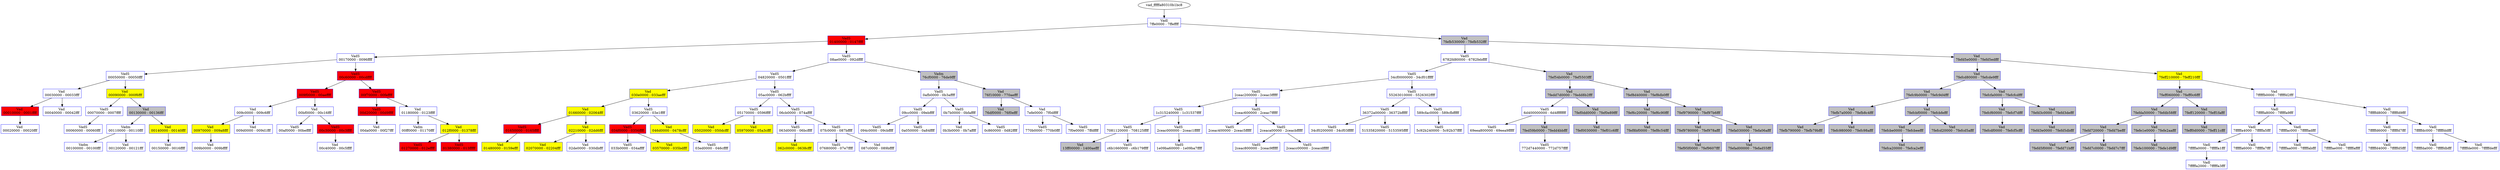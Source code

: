 /* Pid:   4404 */
digraph processtree {
graph [rankdir = "TB"];
vad_fffffa80310b1bc8 -> vad_fffffa80331efde0
vad_fffffa80331efde0 [label = "{ Vadl\n7ffe0000 - 7ffeffff }"shape = "record" color = "blue" style = "filled" fillcolor = "white"];
vad_fffffa80331efde0 -> vad_fffffa8033177990
vad_fffffa8033177990 [label = "{ VadS\n01400000 - 0147ffff }"shape = "record" color = "blue" style = "filled" fillcolor = "red"];
vad_fffffa8033177990 -> vad_fffffa80317c7530
vad_fffffa80317c7530 [label = "{ VadS\n00170000 - 0096ffff }"shape = "record" color = "blue" style = "filled" fillcolor = "white"];
vad_fffffa80317c7530 -> vad_fffffa8032a0ad50
vad_fffffa8032a0ad50 [label = "{ VadS\n00050000 - 00050fff }"shape = "record" color = "blue" style = "filled" fillcolor = "white"];
vad_fffffa8032a0ad50 -> vad_fffffa80327f1b10
vad_fffffa80327f1b10 [label = "{ Vad \n00030000 - 00033fff }"shape = "record" color = "blue" style = "filled" fillcolor = "white"];
vad_fffffa80327f1b10 -> vad_fffffa8032724230
vad_fffffa8032724230 [label = "{ Vad \n00010000 - 0001ffff }"shape = "record" color = "blue" style = "filled" fillcolor = "red"];
vad_fffffa8032724230 -> vad_fffffa80328dda00
vad_fffffa80328dda00 [label = "{ Vad \n00020000 - 00020fff }"shape = "record" color = "blue" style = "filled" fillcolor = "white"];
vad_fffffa80327f1b10 -> vad_fffffa80322f0290
vad_fffffa80322f0290 [label = "{ Vad \n00040000 - 00042fff }"shape = "record" color = "blue" style = "filled" fillcolor = "white"];
vad_fffffa8032a0ad50 -> vad_fffffa8032389890
vad_fffffa8032389890 [label = "{ Vad \n00090000 - 000f6fff }"shape = "record" color = "blue" style = "filled" fillcolor = "yellow"];
vad_fffffa8032389890 -> vad_fffffa8031389430
vad_fffffa8031389430 [label = "{ VadS\n00070000 - 0007ffff }"shape = "record" color = "blue" style = "filled" fillcolor = "white"];
vad_fffffa8031389430 -> vad_fffffa8032d50720
vad_fffffa8032d50720 [label = "{ VadS\n00060000 - 00060fff }"shape = "record" color = "blue" style = "filled" fillcolor = "white"];
vad_fffffa8032389890 -> vad_fffffa80318657f0
vad_fffffa80318657f0 [label = "{ Vad \n00130000 - 00136fff }"shape = "record" color = "blue" style = "filled" fillcolor = "gray"];
vad_fffffa80318657f0 -> vad_fffffa80318361d0
vad_fffffa80318361d0 [label = "{ Vadm\n00110000 - 00110fff }"shape = "record" color = "blue" style = "filled" fillcolor = "white"];
vad_fffffa80318361d0 -> vad_fffffa80339044f0
vad_fffffa80339044f0 [label = "{ Vadm\n00100000 - 00100fff }"shape = "record" color = "blue" style = "filled" fillcolor = "white"];
vad_fffffa80318361d0 -> vad_fffffa8031f0bc20
vad_fffffa8031f0bc20 [label = "{ Vad \n00120000 - 00121fff }"shape = "record" color = "blue" style = "filled" fillcolor = "white"];
vad_fffffa80318657f0 -> vad_fffffa8032724c10
vad_fffffa8032724c10 [label = "{ Vad \n00140000 - 00140fff }"shape = "record" color = "blue" style = "filled" fillcolor = "yellow"];
vad_fffffa8032724c10 -> vad_fffffa803264a7d0
vad_fffffa803264a7d0 [label = "{ Vad \n00150000 - 0016ffff }"shape = "record" color = "blue" style = "filled" fillcolor = "white"];
vad_fffffa80317c7530 -> vad_fffffa80324a4660
vad_fffffa80324a4660 [label = "{ VadS\n00c60000 - 00cdffff }"shape = "record" color = "blue" style = "filled" fillcolor = "red"];
vad_fffffa80324a4660 -> vad_fffffa80326de170
vad_fffffa80326de170 [label = "{ VadS\n009f0000 - 00aeffff }"shape = "record" color = "blue" style = "filled" fillcolor = "red"];
vad_fffffa80326de170 -> vad_fffffa8033961450
vad_fffffa8033961450 [label = "{ Vad \n009c0000 - 009c6fff }"shape = "record" color = "blue" style = "filled" fillcolor = "white"];
vad_fffffa8033961450 -> vad_fffffa803272d3c0
vad_fffffa803272d3c0 [label = "{ Vad \n00970000 - 009a8fff }"shape = "record" color = "blue" style = "filled" fillcolor = "yellow"];
vad_fffffa803272d3c0 -> vad_fffffa80326f0900
vad_fffffa80326f0900 [label = "{ Vad \n009b0000 - 009bffff }"shape = "record" color = "blue" style = "filled" fillcolor = "white"];
vad_fffffa8033961450 -> vad_fffffa8032832260
vad_fffffa8032832260 [label = "{ Vad \n009d0000 - 009d1fff }"shape = "record" color = "blue" style = "filled" fillcolor = "white"];
vad_fffffa80326de170 -> vad_fffffa8033791cd0
vad_fffffa8033791cd0 [label = "{ Vad \n00bf0000 - 00c16fff }"shape = "record" color = "blue" style = "filled" fillcolor = "white"];
vad_fffffa8033791cd0 -> vad_fffffa8032448cd0
vad_fffffa8032448cd0 [label = "{ VadS\n00af0000 - 00beffff }"shape = "record" color = "blue" style = "filled" fillcolor = "white"];
vad_fffffa8033791cd0 -> vad_fffffa803285f520
vad_fffffa803285f520 [label = "{ VadS\n00c30000 - 00c3ffff }"shape = "record" color = "blue" style = "filled" fillcolor = "red"];
vad_fffffa803285f520 -> vad_fffffa8033805680
vad_fffffa8033805680 [label = "{ Vad \n00c40000 - 00c5ffff }"shape = "record" color = "blue" style = "filled" fillcolor = "white"];
vad_fffffa80324a4660 -> vad_fffffa80325648f0
vad_fffffa80325648f0 [label = "{ VadS\n00f70000 - 00feffff }"shape = "record" color = "blue" style = "filled" fillcolor = "red"];
vad_fffffa80325648f0 -> vad_fffffa8031e9e0d0
vad_fffffa8031e9e0d0 [label = "{ VadS\n00d20000 - 00d9ffff }"shape = "record" color = "blue" style = "filled" fillcolor = "red"];
vad_fffffa8031e9e0d0 -> vad_fffffa803258f260
vad_fffffa803258f260 [label = "{ Vad \n00da0000 - 00f27fff }"shape = "record" color = "blue" style = "filled" fillcolor = "white"];
vad_fffffa80325648f0 -> vad_fffffa80337bcb00
vad_fffffa80337bcb00 [label = "{ Vad \n01180000 - 0123ffff }"shape = "record" color = "blue" style = "filled" fillcolor = "white"];
vad_fffffa80337bcb00 -> vad_fffffa80325a8f70
vad_fffffa80325a8f70 [label = "{ Vadm\n00ff0000 - 01170fff }"shape = "record" color = "blue" style = "filled" fillcolor = "white"];
vad_fffffa80337bcb00 -> vad_fffffa80326f9170
vad_fffffa80326f9170 [label = "{ Vad \n012f0000 - 01378fff }"shape = "record" color = "blue" style = "filled" fillcolor = "yellow"];
vad_fffffa80326f9170 -> vad_fffffa803138d5a0
vad_fffffa803138d5a0 [label = "{ VadS\n01270000 - 012effff }"shape = "record" color = "blue" style = "filled" fillcolor = "red"];
vad_fffffa80326f9170 -> vad_fffffa803276f160
vad_fffffa803276f160 [label = "{ VadS\n01380000 - 013fffff }"shape = "record" color = "blue" style = "filled" fillcolor = "red"];
vad_fffffa8033177990 -> vad_fffffa80317c9450
vad_fffffa80317c9450 [label = "{ VadS\n08ae0000 - 092dffff }"shape = "record" color = "blue" style = "filled" fillcolor = "white"];
vad_fffffa80317c9450 -> vad_fffffa80325b6220
vad_fffffa80325b6220 [label = "{ VadS\n04820000 - 0501ffff }"shape = "record" color = "blue" style = "filled" fillcolor = "white"];
vad_fffffa80325b6220 -> vad_fffffa803388e980
vad_fffffa803388e980 [label = "{ Vad \n030e0000 - 033aefff }"shape = "record" color = "blue" style = "filled" fillcolor = "yellow"];
vad_fffffa803388e980 -> vad_fffffa8032566780
vad_fffffa8032566780 [label = "{ Vad \n01660000 - 02064fff }"shape = "record" color = "blue" style = "filled" fillcolor = "yellow"];
vad_fffffa8032566780 -> vad_fffffa80325bd0f0
vad_fffffa80325bd0f0 [label = "{ VadS\n01650000 - 0165ffff }"shape = "record" color = "blue" style = "filled" fillcolor = "red"];
vad_fffffa80325bd0f0 -> vad_fffffa8031e3e170
vad_fffffa8031e3e170 [label = "{ Vad \n01480000 - 0159efff }"shape = "record" color = "blue" style = "filled" fillcolor = "yellow"];
vad_fffffa8032566780 -> vad_fffffa80326fd950
vad_fffffa80326fd950 [label = "{ Vad \n02210000 - 02dd6fff }"shape = "record" color = "blue" style = "filled" fillcolor = "yellow"];
vad_fffffa80326fd950 -> vad_fffffa8032737260
vad_fffffa8032737260 [label = "{ Vad \n02070000 - 02204fff }"shape = "record" color = "blue" style = "filled" fillcolor = "yellow"];
vad_fffffa80326fd950 -> vad_fffffa80337bc570
vad_fffffa80337bc570 [label = "{ Vad \n02de0000 - 030dbfff }"shape = "record" color = "blue" style = "filled" fillcolor = "white"];
vad_fffffa803388e980 -> vad_fffffa8032390bb0
vad_fffffa8032390bb0 [label = "{ VadS\n03620000 - 03e1ffff }"shape = "record" color = "blue" style = "filled" fillcolor = "white"];
vad_fffffa8032390bb0 -> vad_fffffa80311627e0
vad_fffffa80311627e0 [label = "{ VadS\n034f0000 - 0356ffff }"shape = "record" color = "blue" style = "filled" fillcolor = "red"];
vad_fffffa80311627e0 -> vad_fffffa80311abe00
vad_fffffa80311abe00 [label = "{ VadS\n033b0000 - 034affff }"shape = "record" color = "blue" style = "filled" fillcolor = "white"];
vad_fffffa80311627e0 -> vad_fffffa8031f246e0
vad_fffffa8031f246e0 [label = "{ Vad \n03570000 - 035bdfff }"shape = "record" color = "blue" style = "filled" fillcolor = "yellow"];
vad_fffffa8032390bb0 -> vad_fffffa803390f480
vad_fffffa803390f480 [label = "{ Vad \n046d0000 - 0478cfff }"shape = "record" color = "blue" style = "filled" fillcolor = "yellow"];
vad_fffffa803390f480 -> vad_fffffa8032565220
vad_fffffa8032565220 [label = "{ VadS\n03ed0000 - 046cffff }"shape = "record" color = "blue" style = "filled" fillcolor = "white"];
vad_fffffa80325b6220 -> vad_fffffa80328753a0
vad_fffffa80328753a0 [label = "{ VadS\n05ac0000 - 062bffff }"shape = "record" color = "blue" style = "filled" fillcolor = "white"];
vad_fffffa80328753a0 -> vad_fffffa803257f900
vad_fffffa803257f900 [label = "{ VadS\n05170000 - 0596ffff }"shape = "record" color = "blue" style = "filled" fillcolor = "white"];
vad_fffffa803257f900 -> vad_fffffa803266b200
vad_fffffa803266b200 [label = "{ Vad \n05020000 - 050dcfff }"shape = "record" color = "blue" style = "filled" fillcolor = "yellow"];
vad_fffffa803257f900 -> vad_fffffa8033901a50
vad_fffffa8033901a50 [label = "{ Vad \n05970000 - 05a3cfff }"shape = "record" color = "blue" style = "filled" fillcolor = "yellow"];
vad_fffffa80328753a0 -> vad_fffffa80324de2e0
vad_fffffa80324de2e0 [label = "{ VadS\n06cb0000 - 074affff }"shape = "record" color = "blue" style = "filled" fillcolor = "white"];
vad_fffffa80324de2e0 -> vad_fffffa80332bc6d0
vad_fffffa80332bc6d0 [label = "{ VadS\n063d0000 - 06bcffff }"shape = "record" color = "blue" style = "filled" fillcolor = "white"];
vad_fffffa80332bc6d0 -> vad_fffffa803390f2a0
vad_fffffa803390f2a0 [label = "{ Vad \n062c0000 - 0638cfff }"shape = "record" color = "blue" style = "filled" fillcolor = "yellow"];
vad_fffffa80324de2e0 -> vad_fffffa8033903220
vad_fffffa8033903220 [label = "{ VadS\n07fc0000 - 087bffff }"shape = "record" color = "blue" style = "filled" fillcolor = "white"];
vad_fffffa8033903220 -> vad_fffffa80328231f0
vad_fffffa80328231f0 [label = "{ VadS\n07680000 - 07e7ffff }"shape = "record" color = "blue" style = "filled" fillcolor = "white"];
vad_fffffa8033903220 -> vad_fffffa803285e430
vad_fffffa803285e430 [label = "{ Vad \n087c0000 - 089bffff }"shape = "record" color = "blue" style = "filled" fillcolor = "white"];
vad_fffffa80317c9450 -> vad_fffffa80325f39e0
vad_fffffa80325f39e0 [label = "{ Vadm\n76cf0000 - 76de9fff }"shape = "record" color = "blue" style = "filled" fillcolor = "gray"];
vad_fffffa80325f39e0 -> vad_fffffa80315ae820
vad_fffffa80315ae820 [label = "{ VadS\n0afb0000 - 0b3affff }"shape = "record" color = "blue" style = "filled" fillcolor = "white"];
vad_fffffa80315ae820 -> vad_fffffa8032782970
vad_fffffa8032782970 [label = "{ VadS\n09cc0000 - 09ebffff }"shape = "record" color = "blue" style = "filled" fillcolor = "white"];
vad_fffffa8032782970 -> vad_fffffa80338fbba0
vad_fffffa80338fbba0 [label = "{ VadS\n094c0000 - 09cbffff }"shape = "record" color = "blue" style = "filled" fillcolor = "white"];
vad_fffffa8032782970 -> vad_fffffa8033359ba0
vad_fffffa8033359ba0 [label = "{ VadS\n0a050000 - 0a84ffff }"shape = "record" color = "blue" style = "filled" fillcolor = "white"];
vad_fffffa80315ae820 -> vad_fffffa8033926e00
vad_fffffa8033926e00 [label = "{ VadS\n0b7b0000 - 0bfaffff }"shape = "record" color = "blue" style = "filled" fillcolor = "white"];
vad_fffffa8033926e00 -> vad_fffffa8032726160
vad_fffffa8032726160 [label = "{ Vad \n0b3b0000 - 0b7affff }"shape = "record" color = "blue" style = "filled" fillcolor = "white"];
vad_fffffa8033926e00 -> vad_fffffa8032538720
vad_fffffa8032538720 [label = "{ VadS\n0c860000 - 0d82ffff }"shape = "record" color = "blue" style = "filled" fillcolor = "white"];
vad_fffffa80325f39e0 -> vad_fffffa8031803a20
vad_fffffa8031803a20 [label = "{ Vad \n76f10000 - 770aefff }"shape = "record" color = "blue" style = "filled" fillcolor = "gray"];
vad_fffffa8031803a20 -> vad_fffffa803150d150
vad_fffffa803150d150 [label = "{ Vad \n76df0000 - 76f0efff }"shape = "record" color = "blue" style = "filled" fillcolor = "gray"];
vad_fffffa8031803a20 -> vad_fffffa8032737a80
vad_fffffa8032737a80 [label = "{ Vad \n7efe0000 - 7f0dffff }"shape = "record" color = "blue" style = "filled" fillcolor = "white"];
vad_fffffa8032737a80 -> vad_fffffa80328880a0
vad_fffffa80328880a0 [label = "{ VadS\n770b0000 - 770b0fff }"shape = "record" color = "blue" style = "filled" fillcolor = "white"];
vad_fffffa8032737a80 -> vad_fffffa8032736fc0
vad_fffffa8032736fc0 [label = "{ VadS\n7f0e0000 - 7ffdffff }"shape = "record" color = "blue" style = "filled" fillcolor = "white"];
vad_fffffa80331efde0 -> vad_fffffa8032723580
vad_fffffa8032723580 [label = "{ Vad \n7fefb530000 - 7fefb532fff }"shape = "record" color = "blue" style = "filled" fillcolor = "gray"];
vad_fffffa8032723580 -> vad_fffffa80334f4730
vad_fffffa80334f4730 [label = "{ VadS\n6782fd80000 - 6782febffff }"shape = "record" color = "blue" style = "filled" fillcolor = "white"];
vad_fffffa80334f4730 -> vad_fffffa80325a5da0
vad_fffffa80325a5da0 [label = "{ VadS\n34cf0000000 - 34cf01fffff }"shape = "record" color = "blue" style = "filled" fillcolor = "white"];
vad_fffffa80325a5da0 -> vad_fffffa8031f1ea50
vad_fffffa8031f1ea50 [label = "{ VadS\n2ceac200000 - 2ceac3fffff }"shape = "record" color = "blue" style = "filled" fillcolor = "white"];
vad_fffffa8031f1ea50 -> vad_fffffa80337eca30
vad_fffffa80337eca30 [label = "{ VadS\n1c315240000 - 1c31537ffff }"shape = "record" color = "blue" style = "filled" fillcolor = "white"];
vad_fffffa80337eca30 -> vad_fffffa8032765e10
vad_fffffa8032765e10 [label = "{ VadS\n7081120000 - 708125ffff }"shape = "record" color = "blue" style = "filled" fillcolor = "white"];
vad_fffffa8032765e10 -> vad_fffffa80325c4ec0
vad_fffffa80325c4ec0 [label = "{ Vad \n13ff00000 - 1400aefff }"shape = "record" color = "blue" style = "filled" fillcolor = "gray"];
vad_fffffa8032765e10 -> vad_fffffa80338284c0
vad_fffffa80338284c0 [label = "{ VadS\nc6b1660000 - c6b179ffff }"shape = "record" color = "blue" style = "filled" fillcolor = "white"];
vad_fffffa80337eca30 -> vad_fffffa80323bbbe0
vad_fffffa80323bbbe0 [label = "{ VadS\n2ceac000000 - 2ceac1fffff }"shape = "record" color = "blue" style = "filled" fillcolor = "white"];
vad_fffffa80323bbbe0 -> vad_fffffa803134d6a0
vad_fffffa803134d6a0 [label = "{ VadS\n1e09ba60000 - 1e09ba7ffff }"shape = "record" color = "blue" style = "filled" fillcolor = "white"];
vad_fffffa8031f1ea50 -> vad_fffffa8033907ab0
vad_fffffa8033907ab0 [label = "{ VadS\n2ceac600000 - 2ceac7fffff }"shape = "record" color = "blue" style = "filled" fillcolor = "white"];
vad_fffffa8033907ab0 -> vad_fffffa8032008990
vad_fffffa8032008990 [label = "{ VadS\n2ceac400000 - 2ceac5fffff }"shape = "record" color = "blue" style = "filled" fillcolor = "white"];
vad_fffffa8033907ab0 -> vad_fffffa8031843860
vad_fffffa8031843860 [label = "{ VadS\n2ceaca00000 - 2ceacbfffff }"shape = "record" color = "blue" style = "filled" fillcolor = "white"];
vad_fffffa8031843860 -> vad_fffffa80325af340
vad_fffffa80325af340 [label = "{ VadS\n2ceac800000 - 2ceac9fffff }"shape = "record" color = "blue" style = "filled" fillcolor = "white"];
vad_fffffa8031843860 -> vad_fffffa8031e56860
vad_fffffa8031e56860 [label = "{ VadS\n2ceacc00000 - 2ceacdfffff }"shape = "record" color = "blue" style = "filled" fillcolor = "white"];
vad_fffffa80325a5da0 -> vad_fffffa8033824180
vad_fffffa8033824180 [label = "{ VadS\n55263010000 - 5526302ffff }"shape = "record" color = "blue" style = "filled" fillcolor = "white"];
vad_fffffa8033824180 -> vad_fffffa8031f34420
vad_fffffa8031f34420 [label = "{ VadS\n36372a00000 - 36372bfffff }"shape = "record" color = "blue" style = "filled" fillcolor = "white"];
vad_fffffa8031f34420 -> vad_fffffa80317be760
vad_fffffa80317be760 [label = "{ VadS\n34cf0200000 - 34cf03fffff }"shape = "record" color = "blue" style = "filled" fillcolor = "white"];
vad_fffffa8031f34420 -> vad_fffffa80317cb7a0
vad_fffffa80317cb7a0 [label = "{ VadS\n51535820000 - 5153595ffff }"shape = "record" color = "blue" style = "filled" fillcolor = "white"];
vad_fffffa8033824180 -> vad_fffffa8032765580
vad_fffffa8032765580 [label = "{ VadS\n589cfac0000 - 589cfbfffff }"shape = "record" color = "blue" style = "filled" fillcolor = "white"];
vad_fffffa8032765580 -> vad_fffffa8031759460
vad_fffffa8031759460 [label = "{ VadS\n5c92b240000 - 5c92b37ffff }"shape = "record" color = "blue" style = "filled" fillcolor = "white"];
vad_fffffa80334f4730 -> vad_fffffa8032722350
vad_fffffa8032722350 [label = "{ Vad \n7fef54b0000 - 7fef5503fff }"shape = "record" color = "blue" style = "filled" fillcolor = "gray"];
vad_fffffa8032722350 -> vad_fffffa80327227f0
vad_fffffa80327227f0 [label = "{ Vad \n7fedd7d0000 - 7fedd8b2fff }"shape = "record" color = "blue" style = "filled" fillcolor = "gray"];
vad_fffffa80327227f0 -> vad_fffffa803395fd60
vad_fffffa803395fd60 [label = "{ VadS\n6d400000000 - 6d4ffffffff }"shape = "record" color = "blue" style = "filled" fillcolor = "white"];
vad_fffffa803395fd60 -> vad_fffffa80333dbd60
vad_fffffa80333dbd60 [label = "{ VadS\n69eea800000 - 69eea9fffff }"shape = "record" color = "blue" style = "filled" fillcolor = "white"];
vad_fffffa803395fd60 -> vad_fffffa80337b1a40
vad_fffffa80337b1a40 [label = "{ Vad \n7fed59b0000 - 7fedd4bbfff }"shape = "record" color = "blue" style = "filled" fillcolor = "gray"];
vad_fffffa80337b1a40 -> vad_fffffa8033906260
vad_fffffa8033906260 [label = "{ VadS\n772d7440000 - 772d757ffff }"shape = "record" color = "blue" style = "filled" fillcolor = "white"];
vad_fffffa80327227f0 -> vad_fffffa8032d4e8c0
vad_fffffa8032d4e8c0 [label = "{ Vad \n7fef0dd0000 - 7fef0e89fff }"shape = "record" color = "blue" style = "filled" fillcolor = "gray"];
vad_fffffa8032d4e8c0 -> vad_fffffa803267add0
vad_fffffa803267add0 [label = "{ Vad \n7fef0030000 - 7fef01c6fff }"shape = "record" color = "blue" style = "filled" fillcolor = "gray"];
vad_fffffa8032722350 -> vad_fffffa8032724b80
vad_fffffa8032724b80 [label = "{ Vad \n7fef8d40000 - 7fef8db0fff }"shape = "record" color = "blue" style = "filled" fillcolor = "gray"];
vad_fffffa8032724b80 -> vad_fffffa803267aef0
vad_fffffa803267aef0 [label = "{ Vad \n7fef6c20000 - 7fef6c90fff }"shape = "record" color = "blue" style = "filled" fillcolor = "gray"];
vad_fffffa803267aef0 -> vad_fffffa8032471780
vad_fffffa8032471780 [label = "{ Vad \n7fef8bf0000 - 7fef8c54fff }"shape = "record" color = "blue" style = "filled" fillcolor = "gray"];
vad_fffffa8032724b80 -> vad_fffffa80325f5f80
vad_fffffa80325f5f80 [label = "{ Vad \n7fef9790000 - 7fef97b6fff }"shape = "record" color = "blue" style = "filled" fillcolor = "gray"];
vad_fffffa80325f5f80 -> vad_fffffa80325f38f0
vad_fffffa80325f38f0 [label = "{ Vad \n7fef9780000 - 7fef978afff }"shape = "record" color = "blue" style = "filled" fillcolor = "gray"];
vad_fffffa80325f38f0 -> vad_fffffa80327379f0
vad_fffffa80327379f0 [label = "{ Vad \n7fef95f0000 - 7fef9607fff }"shape = "record" color = "blue" style = "filled" fillcolor = "gray"];
vad_fffffa80325f5f80 -> vad_fffffa803326de00
vad_fffffa803326de00 [label = "{ Vad \n7fefa030000 - 7fefa06afff }"shape = "record" color = "blue" style = "filled" fillcolor = "gray"];
vad_fffffa803326de00 -> vad_fffffa803382c230
vad_fffffa803382c230 [label = "{ Vad \n7fefad00000 - 7fefad55fff }"shape = "record" color = "blue" style = "filled" fillcolor = "gray"];
vad_fffffa8032723580 -> vad_fffffa8033920a70
vad_fffffa8033920a70 [label = "{ Vad \n7fefd5e0000 - 7fefd5edfff }"shape = "record" color = "blue" style = "filled" fillcolor = "gray"];
vad_fffffa8033920a70 -> vad_fffffa80325d5260
vad_fffffa80325d5260 [label = "{ Vad \n7fefcd80000 - 7fefcde9fff }"shape = "record" color = "blue" style = "filled" fillcolor = "gray"];
vad_fffffa80325d5260 -> vad_fffffa8031f106e0
vad_fffffa8031f106e0 [label = "{ Vad \n7fefc9b0000 - 7fefc9d4fff }"shape = "record" color = "blue" style = "filled" fillcolor = "gray"];
vad_fffffa8031f106e0 -> vad_fffffa803267ae60
vad_fffffa803267ae60 [label = "{ Vad \n7fefb7a0000 - 7fefb8c4fff }"shape = "record" color = "blue" style = "filled" fillcolor = "gray"];
vad_fffffa803267ae60 -> vad_fffffa80325d5740
vad_fffffa80325d5740 [label = "{ Vad \n7fefb790000 - 7fefb79bfff }"shape = "record" color = "blue" style = "filled" fillcolor = "gray"];
vad_fffffa803267ae60 -> vad_fffffa8032876170
vad_fffffa8032876170 [label = "{ Vad \n7fefc980000 - 7fefc98afff }"shape = "record" color = "blue" style = "filled" fillcolor = "gray"];
vad_fffffa8031f106e0 -> vad_fffffa8032d4ea70
vad_fffffa8032d4ea70 [label = "{ Vad \n7fefcbf0000 - 7fefcbfefff }"shape = "record" color = "blue" style = "filled" fillcolor = "gray"];
vad_fffffa8032d4ea70 -> vad_fffffa8032836270
vad_fffffa8032836270 [label = "{ Vad \n7fefcbe0000 - 7fefcbeefff }"shape = "record" color = "blue" style = "filled" fillcolor = "gray"];
vad_fffffa8032836270 -> vad_fffffa80326ce320
vad_fffffa80326ce320 [label = "{ Vad \n7fefca20000 - 7fefca2efff }"shape = "record" color = "blue" style = "filled" fillcolor = "gray"];
vad_fffffa8032d4ea70 -> vad_fffffa8032d502a0
vad_fffffa8032d502a0 [label = "{ Vad \n7fefcd20000 - 7fefcd5afff }"shape = "record" color = "blue" style = "filled" fillcolor = "gray"];
vad_fffffa80325d5260 -> vad_fffffa803337bbd0
vad_fffffa803337bbd0 [label = "{ Vad \n7fefcfa0000 - 7fefcfcdfff }"shape = "record" color = "blue" style = "filled" fillcolor = "gray"];
vad_fffffa803337bbd0 -> vad_fffffa8031e320b0
vad_fffffa8031e320b0 [label = "{ Vad \n7fefcf60000 - 7fefcf7dfff }"shape = "record" color = "blue" style = "filled" fillcolor = "gray"];
vad_fffffa8031e320b0 -> vad_fffffa8032826b20
vad_fffffa8032826b20 [label = "{ Vad \n7fefcdf0000 - 7fefcf5cfff }"shape = "record" color = "blue" style = "filled" fillcolor = "gray"];
vad_fffffa803337bbd0 -> vad_fffffa8031430a70
vad_fffffa8031430a70 [label = "{ Vad \n7fefd3c0000 - 7fefd3defff }"shape = "record" color = "blue" style = "filled" fillcolor = "gray"];
vad_fffffa8031430a70 -> vad_fffffa803315b3a0
vad_fffffa803315b3a0 [label = "{ Vad \n7fefd3e0000 - 7fefd5dbfff }"shape = "record" color = "blue" style = "filled" fillcolor = "gray"];
vad_fffffa8033920a70 -> vad_fffffa80323e9c20
vad_fffffa80323e9c20 [label = "{ Vad \n7feff210000 - 7feff210fff }"shape = "record" color = "blue" style = "filled" fillcolor = "yellow"];
vad_fffffa80323e9c20 -> vad_fffffa8033920990
vad_fffffa8033920990 [label = "{ Vad \n7feff060000 - 7feff0c6fff }"shape = "record" color = "blue" style = "filled" fillcolor = "gray"];
vad_fffffa8033920990 -> vad_fffffa8031769f80
vad_fffffa8031769f80 [label = "{ Vad \n7fefda50000 - 7fefdb58fff }"shape = "record" color = "blue" style = "filled" fillcolor = "gray"];
vad_fffffa8031769f80 -> vad_fffffa803267af80
vad_fffffa803267af80 [label = "{ Vad \n7fefd720000 - 7fefd7befff }"shape = "record" color = "blue" style = "filled" fillcolor = "gray"];
vad_fffffa803267af80 -> vad_fffffa80338ad990
vad_fffffa80338ad990 [label = "{ Vad \n7fefd5f0000 - 7fefd71bfff }"shape = "record" color = "blue" style = "filled" fillcolor = "gray"];
vad_fffffa803267af80 -> vad_fffffa8032722580
vad_fffffa8032722580 [label = "{ Vad \n7fefd7c0000 - 7fefd7c7fff }"shape = "record" color = "blue" style = "filled" fillcolor = "gray"];
vad_fffffa8031769f80 -> vad_fffffa80324c6c80
vad_fffffa80324c6c80 [label = "{ Vad \n7fefe1e0000 - 7fefe2aafff }"shape = "record" color = "blue" style = "filled" fillcolor = "gray"];
vad_fffffa80324c6c80 -> vad_fffffa80326de670
vad_fffffa80326de670 [label = "{ Vad \n7fefe100000 - 7fefe1d9fff }"shape = "record" color = "blue" style = "filled" fillcolor = "gray"];
vad_fffffa8033920990 -> vad_fffffa8032731370
vad_fffffa8032731370 [label = "{ Vad \n7feff120000 - 7feff1fafff }"shape = "record" color = "blue" style = "filled" fillcolor = "gray"];
vad_fffffa8032731370 -> vad_fffffa803375fad0
vad_fffffa803375fad0 [label = "{ Vad \n7feff0d0000 - 7feff11cfff }"shape = "record" color = "blue" style = "filled" fillcolor = "gray"];
vad_fffffa80323e9c20 -> vad_fffffa80326c31c0
vad_fffffa80326c31c0 [label = "{ Vad \n7fffffb0000 - 7fffffd2fff }"shape = "record" color = "blue" style = "filled" fillcolor = "white"];
vad_fffffa80326c31c0 -> vad_fffffa80334b9110
vad_fffffa80334b9110 [label = "{ Vadl\n7fffffa8000 - 7fffffa9fff }"shape = "record" color = "blue" style = "filled" fillcolor = "white"];
vad_fffffa80334b9110 -> vad_fffffa8033916610
vad_fffffa8033916610 [label = "{ Vadl\n7fffffa4000 - 7fffffa5fff }"shape = "record" color = "blue" style = "filled" fillcolor = "white"];
vad_fffffa8033916610 -> vad_fffffa80326be550
vad_fffffa80326be550 [label = "{ Vadl\n7fffffa0000 - 7fffffa1fff }"shape = "record" color = "blue" style = "filled" fillcolor = "white"];
vad_fffffa80326be550 -> vad_fffffa803327e7e0
vad_fffffa803327e7e0 [label = "{ Vadl\n7fffffa2000 - 7fffffa3fff }"shape = "record" color = "blue" style = "filled" fillcolor = "white"];
vad_fffffa8033916610 -> vad_fffffa803379fb30
vad_fffffa803379fb30 [label = "{ Vadl\n7fffffa6000 - 7fffffa7fff }"shape = "record" color = "blue" style = "filled" fillcolor = "white"];
vad_fffffa80334b9110 -> vad_fffffa803375a730
vad_fffffa803375a730 [label = "{ Vadl\n7fffffac000 - 7fffffadfff }"shape = "record" color = "blue" style = "filled" fillcolor = "white"];
vad_fffffa803375a730 -> vad_fffffa80327e3920
vad_fffffa80327e3920 [label = "{ Vadl\n7fffffaa000 - 7fffffabfff }"shape = "record" color = "blue" style = "filled" fillcolor = "white"];
vad_fffffa803375a730 -> vad_fffffa80337af010
vad_fffffa80337af010 [label = "{ Vadl\n7fffffae000 - 7fffffaffff }"shape = "record" color = "blue" style = "filled" fillcolor = "white"];
vad_fffffa80326c31c0 -> vad_fffffa80337d9550
vad_fffffa80337d9550 [label = "{ Vadl\n7fffffd8000 - 7fffffd9fff }"shape = "record" color = "blue" style = "filled" fillcolor = "white"];
vad_fffffa80337d9550 -> vad_fffffa8032a5d990
vad_fffffa8032a5d990 [label = "{ Vadl\n7fffffd6000 - 7fffffd7fff }"shape = "record" color = "blue" style = "filled" fillcolor = "white"];
vad_fffffa8032a5d990 -> vad_fffffa80337b1390
vad_fffffa80337b1390 [label = "{ Vadl\n7fffffd4000 - 7fffffd5fff }"shape = "record" color = "blue" style = "filled" fillcolor = "white"];
vad_fffffa80337d9550 -> vad_fffffa8032535ee0
vad_fffffa8032535ee0 [label = "{ Vadl\n7fffffdc000 - 7fffffddfff }"shape = "record" color = "blue" style = "filled" fillcolor = "white"];
vad_fffffa8032535ee0 -> vad_fffffa8031efab70
vad_fffffa8031efab70 [label = "{ Vadl\n7fffffda000 - 7fffffdbfff }"shape = "record" color = "blue" style = "filled" fillcolor = "white"];
vad_fffffa8032535ee0 -> vad_fffffa8031475550
vad_fffffa8031475550 [label = "{ Vadl\n7fffffde000 - 7fffffdefff }"shape = "record" color = "blue" style = "filled" fillcolor = "white"];
}
